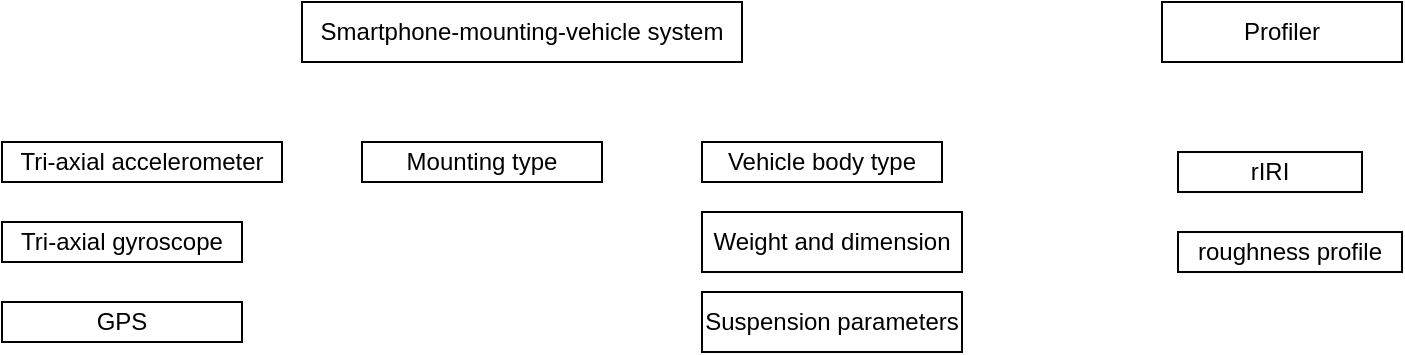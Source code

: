 <mxfile version="21.3.2" type="github">
  <diagram id="prtHgNgQTEPvFCAcTncT" name="Page-1">
    <mxGraphModel dx="1222" dy="728" grid="1" gridSize="10" guides="1" tooltips="1" connect="1" arrows="1" fold="1" page="1" pageScale="1" pageWidth="827" pageHeight="1169" math="0" shadow="0">
      <root>
        <mxCell id="0" />
        <mxCell id="1" parent="0" />
        <mxCell id="cg_-4Gn6XDbBgUi1bZ2A-2" value="Smartphone-mounting-vehicle system" style="rounded=0;whiteSpace=wrap;html=1;" vertex="1" parent="1">
          <mxGeometry x="180" y="100" width="220" height="30" as="geometry" />
        </mxCell>
        <mxCell id="cg_-4Gn6XDbBgUi1bZ2A-3" value="rIRI" style="rounded=0;whiteSpace=wrap;html=1;" vertex="1" parent="1">
          <mxGeometry x="618" y="175" width="92" height="20" as="geometry" />
        </mxCell>
        <mxCell id="cg_-4Gn6XDbBgUi1bZ2A-6" value="Tri-axial accelerometer" style="rounded=0;whiteSpace=wrap;html=1;" vertex="1" parent="1">
          <mxGeometry x="30" y="170" width="140" height="20" as="geometry" />
        </mxCell>
        <mxCell id="cg_-4Gn6XDbBgUi1bZ2A-7" value="Tri-axial gyroscope" style="rounded=0;whiteSpace=wrap;html=1;" vertex="1" parent="1">
          <mxGeometry x="30" y="210" width="120" height="20" as="geometry" />
        </mxCell>
        <mxCell id="cg_-4Gn6XDbBgUi1bZ2A-8" value="GPS" style="rounded=0;whiteSpace=wrap;html=1;" vertex="1" parent="1">
          <mxGeometry x="30" y="250" width="120" height="20" as="geometry" />
        </mxCell>
        <mxCell id="cg_-4Gn6XDbBgUi1bZ2A-12" value="Vehicle body type" style="rounded=0;whiteSpace=wrap;html=1;" vertex="1" parent="1">
          <mxGeometry x="380" y="170" width="120" height="20" as="geometry" />
        </mxCell>
        <mxCell id="cg_-4Gn6XDbBgUi1bZ2A-13" value="Weight and dimension" style="rounded=0;whiteSpace=wrap;html=1;" vertex="1" parent="1">
          <mxGeometry x="380" y="205" width="130" height="30" as="geometry" />
        </mxCell>
        <mxCell id="cg_-4Gn6XDbBgUi1bZ2A-14" value="Suspension parameters" style="rounded=0;whiteSpace=wrap;html=1;" vertex="1" parent="1">
          <mxGeometry x="380" y="245" width="130" height="30" as="geometry" />
        </mxCell>
        <mxCell id="cg_-4Gn6XDbBgUi1bZ2A-16" value="Mounting type" style="rounded=0;whiteSpace=wrap;html=1;" vertex="1" parent="1">
          <mxGeometry x="210" y="170" width="120" height="20" as="geometry" />
        </mxCell>
        <mxCell id="cg_-4Gn6XDbBgUi1bZ2A-18" value="Profiler" style="rounded=0;whiteSpace=wrap;html=1;" vertex="1" parent="1">
          <mxGeometry x="610" y="100" width="120" height="30" as="geometry" />
        </mxCell>
        <mxCell id="cg_-4Gn6XDbBgUi1bZ2A-22" value="roughness profile" style="rounded=0;whiteSpace=wrap;html=1;" vertex="1" parent="1">
          <mxGeometry x="618" y="215" width="112" height="20" as="geometry" />
        </mxCell>
      </root>
    </mxGraphModel>
  </diagram>
</mxfile>
